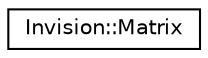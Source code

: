 digraph "Graphical Class Hierarchy"
{
 // LATEX_PDF_SIZE
  edge [fontname="Helvetica",fontsize="10",labelfontname="Helvetica",labelfontsize="10"];
  node [fontname="Helvetica",fontsize="10",shape=record];
  rankdir="LR";
  Node0 [label="Invision::Matrix",height=0.2,width=0.4,color="black", fillcolor="white", style="filled",URL="$class_invision_1_1_matrix.html",tooltip="Matrix."];
}
